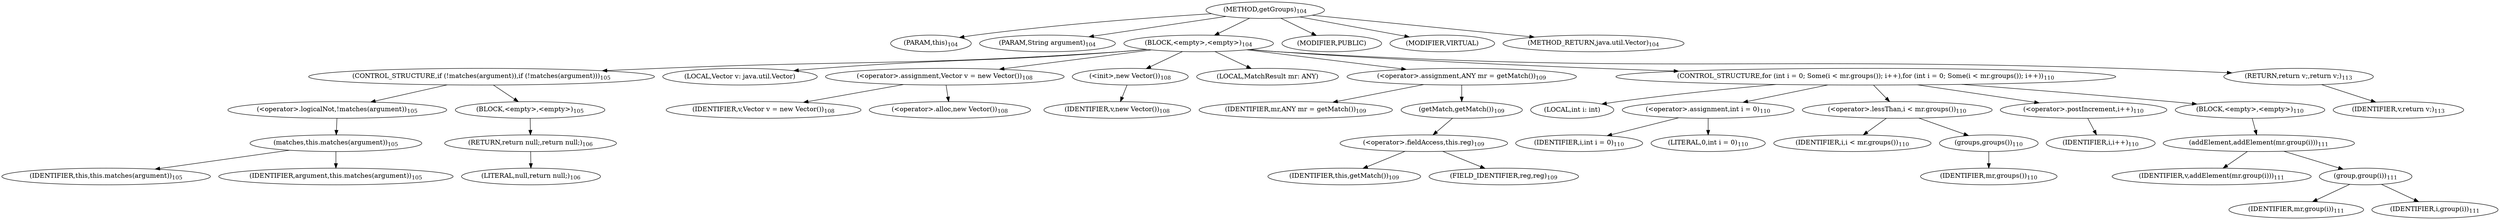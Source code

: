 digraph "getGroups" {  
"87" [label = <(METHOD,getGroups)<SUB>104</SUB>> ]
"6" [label = <(PARAM,this)<SUB>104</SUB>> ]
"88" [label = <(PARAM,String argument)<SUB>104</SUB>> ]
"89" [label = <(BLOCK,&lt;empty&gt;,&lt;empty&gt;)<SUB>104</SUB>> ]
"90" [label = <(CONTROL_STRUCTURE,if (!matches(argument)),if (!matches(argument)))<SUB>105</SUB>> ]
"91" [label = <(&lt;operator&gt;.logicalNot,!matches(argument))<SUB>105</SUB>> ]
"92" [label = <(matches,this.matches(argument))<SUB>105</SUB>> ]
"5" [label = <(IDENTIFIER,this,this.matches(argument))<SUB>105</SUB>> ]
"93" [label = <(IDENTIFIER,argument,this.matches(argument))<SUB>105</SUB>> ]
"94" [label = <(BLOCK,&lt;empty&gt;,&lt;empty&gt;)<SUB>105</SUB>> ]
"95" [label = <(RETURN,return null;,return null;)<SUB>106</SUB>> ]
"96" [label = <(LITERAL,null,return null;)<SUB>106</SUB>> ]
"8" [label = <(LOCAL,Vector v: java.util.Vector)> ]
"97" [label = <(&lt;operator&gt;.assignment,Vector v = new Vector())<SUB>108</SUB>> ]
"98" [label = <(IDENTIFIER,v,Vector v = new Vector())<SUB>108</SUB>> ]
"99" [label = <(&lt;operator&gt;.alloc,new Vector())<SUB>108</SUB>> ]
"100" [label = <(&lt;init&gt;,new Vector())<SUB>108</SUB>> ]
"7" [label = <(IDENTIFIER,v,new Vector())<SUB>108</SUB>> ]
"101" [label = <(LOCAL,MatchResult mr: ANY)> ]
"102" [label = <(&lt;operator&gt;.assignment,ANY mr = getMatch())<SUB>109</SUB>> ]
"103" [label = <(IDENTIFIER,mr,ANY mr = getMatch())<SUB>109</SUB>> ]
"104" [label = <(getMatch,getMatch())<SUB>109</SUB>> ]
"105" [label = <(&lt;operator&gt;.fieldAccess,this.reg)<SUB>109</SUB>> ]
"106" [label = <(IDENTIFIER,this,getMatch())<SUB>109</SUB>> ]
"107" [label = <(FIELD_IDENTIFIER,reg,reg)<SUB>109</SUB>> ]
"108" [label = <(CONTROL_STRUCTURE,for (int i = 0; Some(i &lt; mr.groups()); i++),for (int i = 0; Some(i &lt; mr.groups()); i++))<SUB>110</SUB>> ]
"109" [label = <(LOCAL,int i: int)> ]
"110" [label = <(&lt;operator&gt;.assignment,int i = 0)<SUB>110</SUB>> ]
"111" [label = <(IDENTIFIER,i,int i = 0)<SUB>110</SUB>> ]
"112" [label = <(LITERAL,0,int i = 0)<SUB>110</SUB>> ]
"113" [label = <(&lt;operator&gt;.lessThan,i &lt; mr.groups())<SUB>110</SUB>> ]
"114" [label = <(IDENTIFIER,i,i &lt; mr.groups())<SUB>110</SUB>> ]
"115" [label = <(groups,groups())<SUB>110</SUB>> ]
"116" [label = <(IDENTIFIER,mr,groups())<SUB>110</SUB>> ]
"117" [label = <(&lt;operator&gt;.postIncrement,i++)<SUB>110</SUB>> ]
"118" [label = <(IDENTIFIER,i,i++)<SUB>110</SUB>> ]
"119" [label = <(BLOCK,&lt;empty&gt;,&lt;empty&gt;)<SUB>110</SUB>> ]
"120" [label = <(addElement,addElement(mr.group(i)))<SUB>111</SUB>> ]
"121" [label = <(IDENTIFIER,v,addElement(mr.group(i)))<SUB>111</SUB>> ]
"122" [label = <(group,group(i))<SUB>111</SUB>> ]
"123" [label = <(IDENTIFIER,mr,group(i))<SUB>111</SUB>> ]
"124" [label = <(IDENTIFIER,i,group(i))<SUB>111</SUB>> ]
"125" [label = <(RETURN,return v;,return v;)<SUB>113</SUB>> ]
"126" [label = <(IDENTIFIER,v,return v;)<SUB>113</SUB>> ]
"127" [label = <(MODIFIER,PUBLIC)> ]
"128" [label = <(MODIFIER,VIRTUAL)> ]
"129" [label = <(METHOD_RETURN,java.util.Vector)<SUB>104</SUB>> ]
  "87" -> "6" 
  "87" -> "88" 
  "87" -> "89" 
  "87" -> "127" 
  "87" -> "128" 
  "87" -> "129" 
  "89" -> "90" 
  "89" -> "8" 
  "89" -> "97" 
  "89" -> "100" 
  "89" -> "101" 
  "89" -> "102" 
  "89" -> "108" 
  "89" -> "125" 
  "90" -> "91" 
  "90" -> "94" 
  "91" -> "92" 
  "92" -> "5" 
  "92" -> "93" 
  "94" -> "95" 
  "95" -> "96" 
  "97" -> "98" 
  "97" -> "99" 
  "100" -> "7" 
  "102" -> "103" 
  "102" -> "104" 
  "104" -> "105" 
  "105" -> "106" 
  "105" -> "107" 
  "108" -> "109" 
  "108" -> "110" 
  "108" -> "113" 
  "108" -> "117" 
  "108" -> "119" 
  "110" -> "111" 
  "110" -> "112" 
  "113" -> "114" 
  "113" -> "115" 
  "115" -> "116" 
  "117" -> "118" 
  "119" -> "120" 
  "120" -> "121" 
  "120" -> "122" 
  "122" -> "123" 
  "122" -> "124" 
  "125" -> "126" 
}
